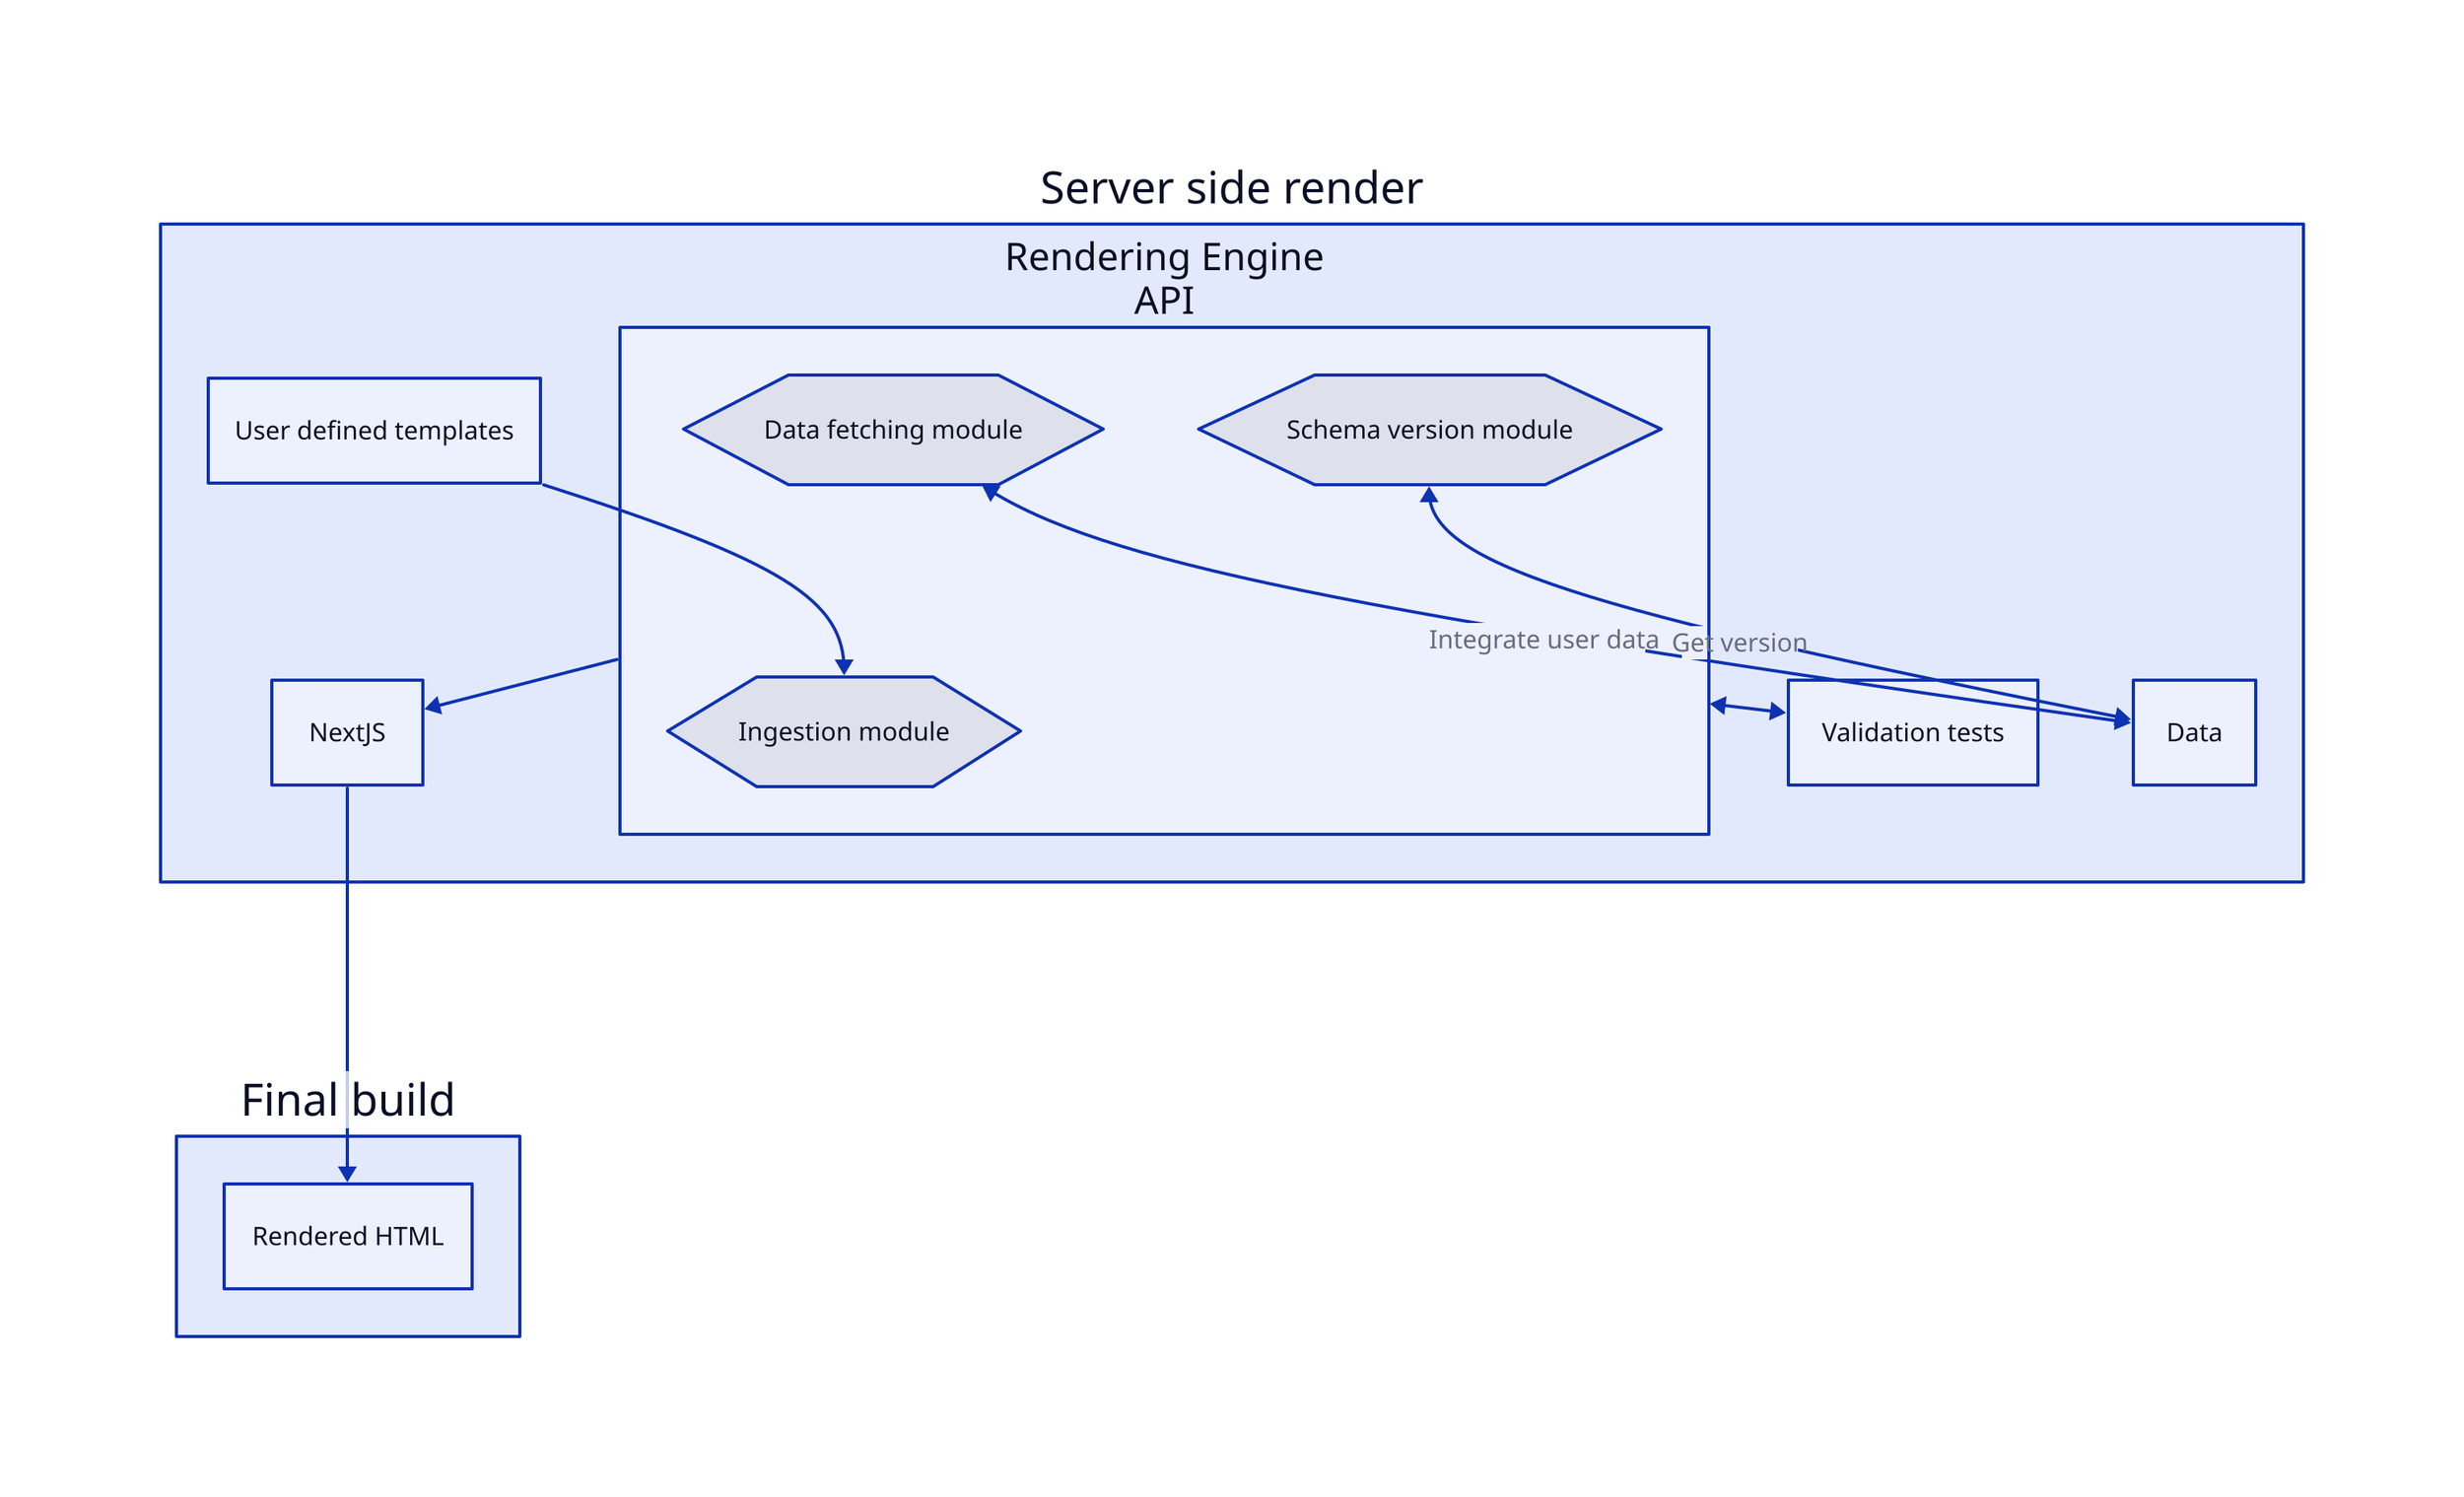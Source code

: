 SSR: Server side render {
  templates: User defined templates

  tests: Validation tests

  engine: Rendering Engine\n API {
    ingestion: Ingestion module {
      shape: hexagon
    }
    fetch: Data fetching module {
      shape: hexagon
    }
    schema: Schema version module {
      shape: hexagon
    }
  }
  next: NextJS
  db: Data

  templates -> engine.ingestion
  engine.fetch <-> db: Integrate user data
  engine.schema <-> db: Get version

  engine <-> tests
}

build: Final build {
  html: Rendered HTML
}

SSR.engine -> SSR.next -> build.html
